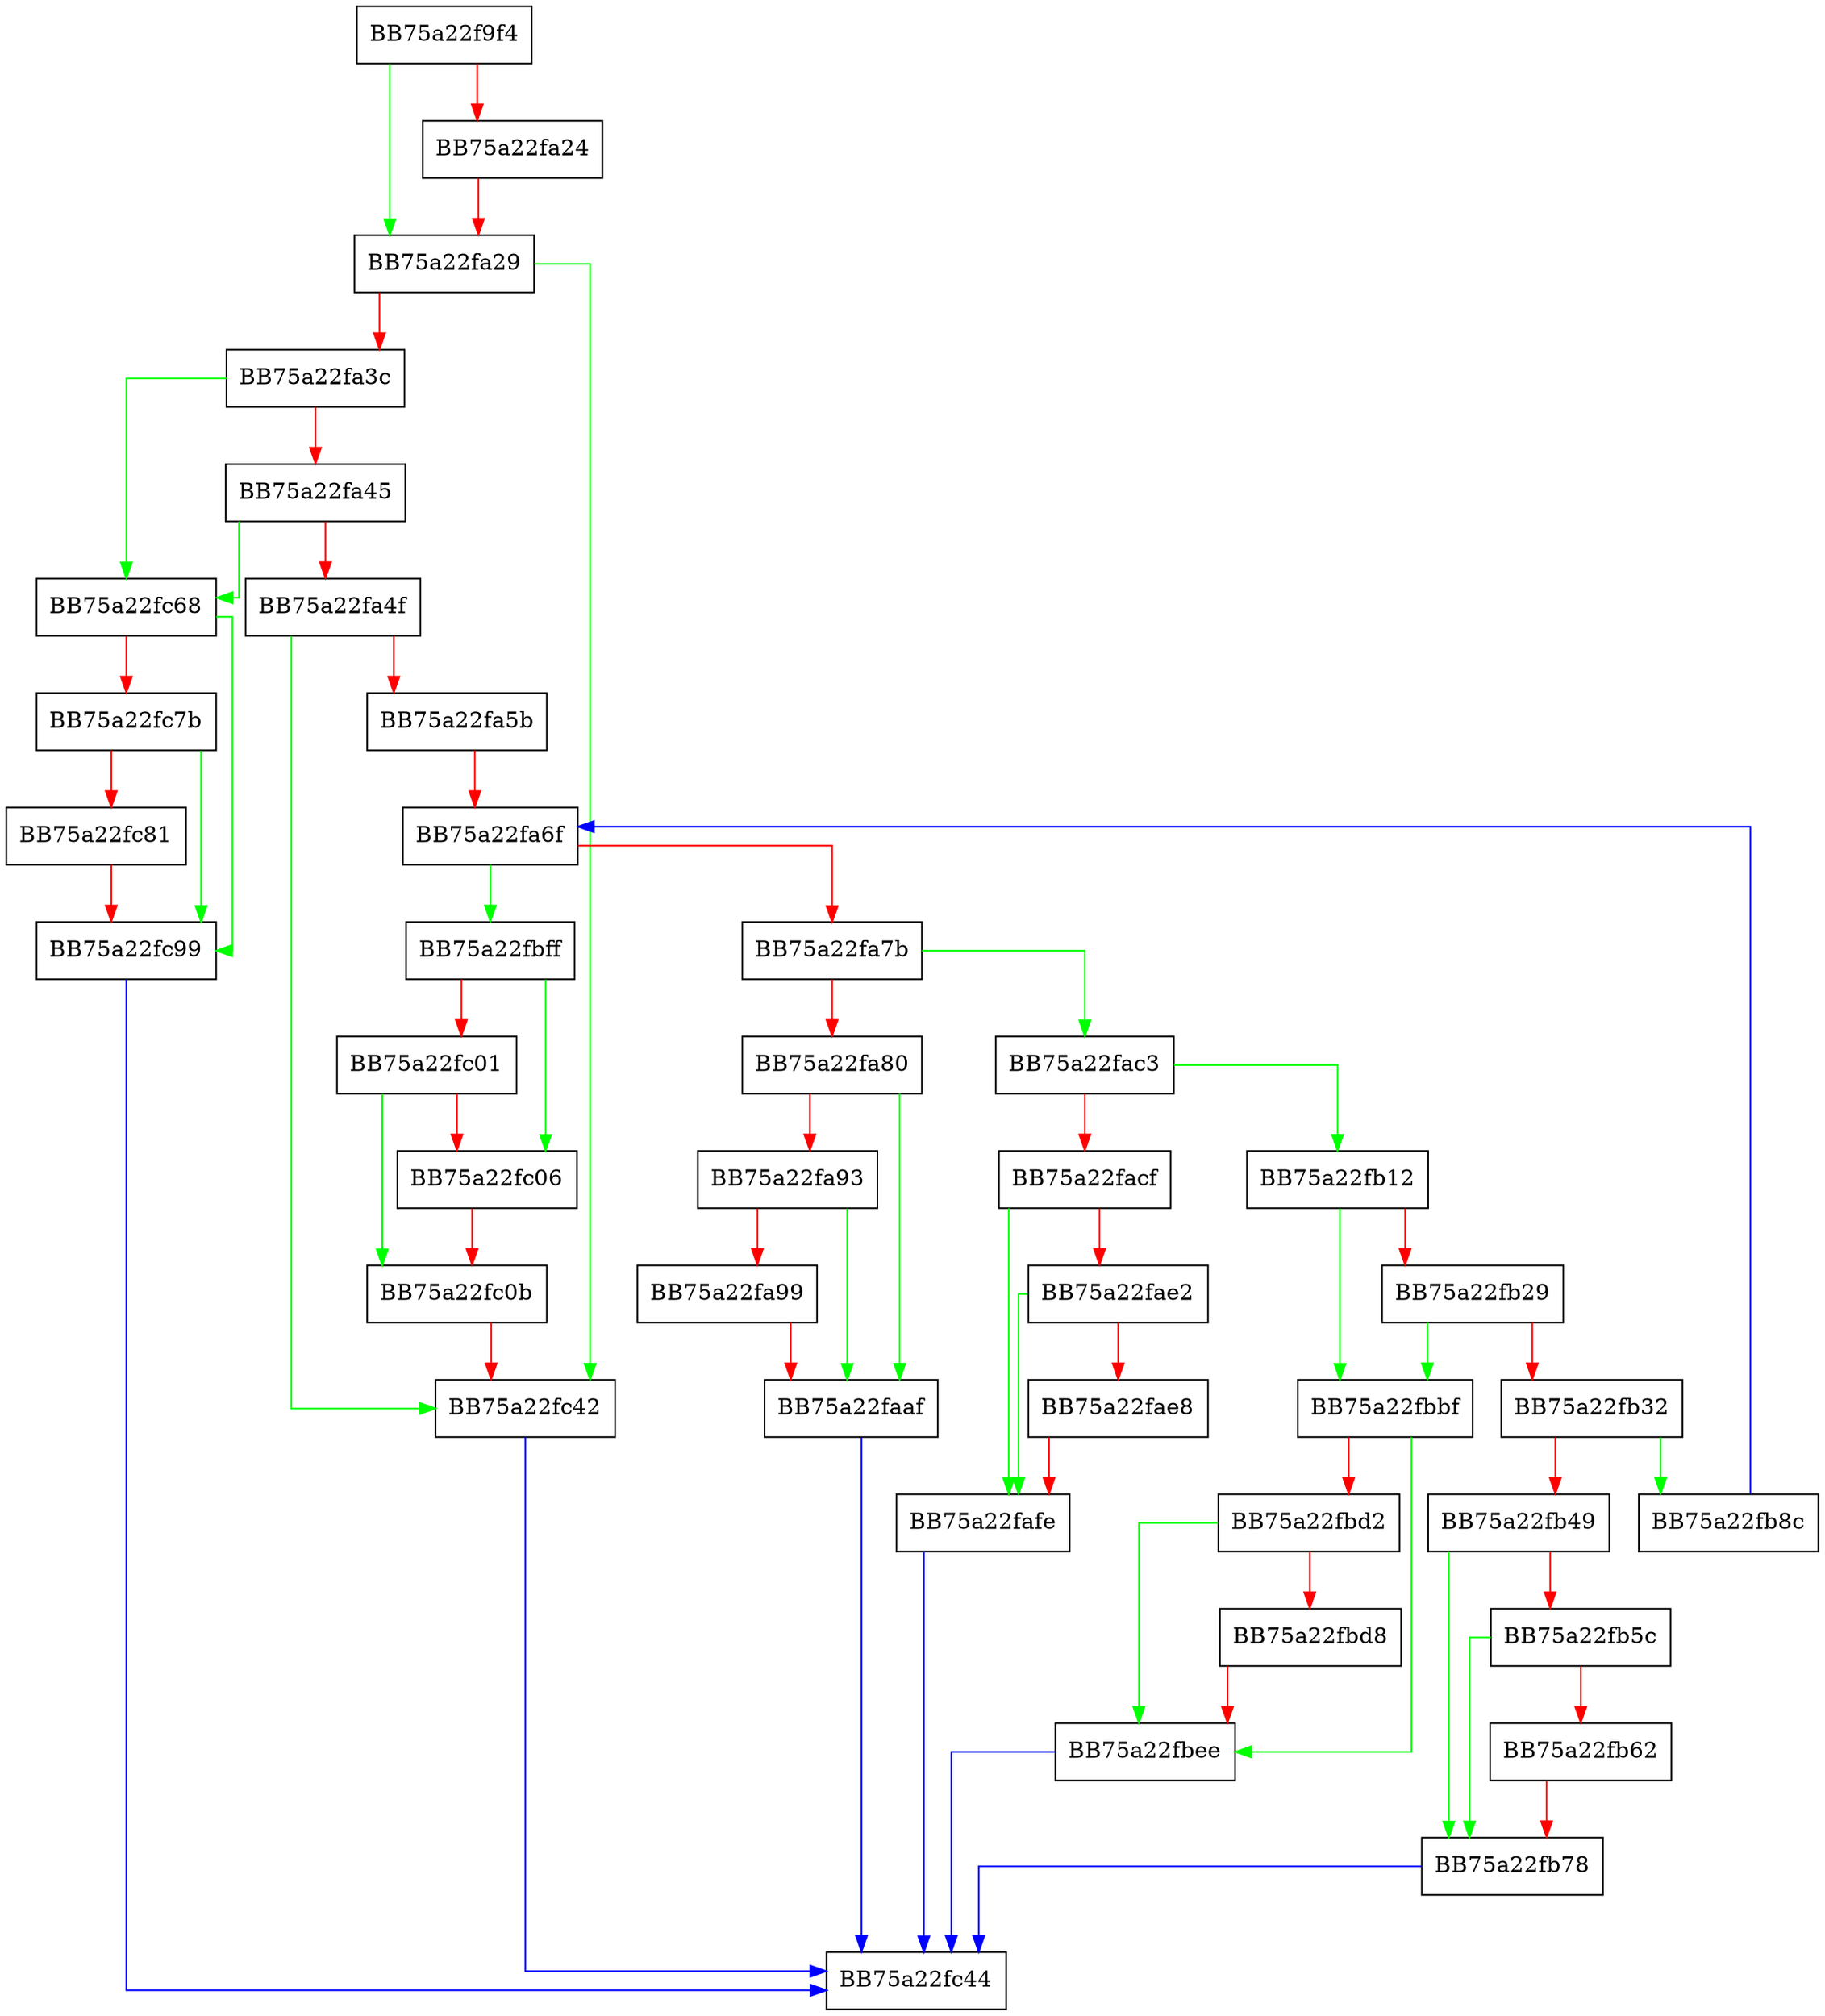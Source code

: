 digraph ExtractSigData {
  node [shape="box"];
  graph [splines=ortho];
  BB75a22f9f4 -> BB75a22fa29 [color="green"];
  BB75a22f9f4 -> BB75a22fa24 [color="red"];
  BB75a22fa24 -> BB75a22fa29 [color="red"];
  BB75a22fa29 -> BB75a22fc42 [color="green"];
  BB75a22fa29 -> BB75a22fa3c [color="red"];
  BB75a22fa3c -> BB75a22fc68 [color="green"];
  BB75a22fa3c -> BB75a22fa45 [color="red"];
  BB75a22fa45 -> BB75a22fc68 [color="green"];
  BB75a22fa45 -> BB75a22fa4f [color="red"];
  BB75a22fa4f -> BB75a22fc42 [color="green"];
  BB75a22fa4f -> BB75a22fa5b [color="red"];
  BB75a22fa5b -> BB75a22fa6f [color="red"];
  BB75a22fa6f -> BB75a22fbff [color="green"];
  BB75a22fa6f -> BB75a22fa7b [color="red"];
  BB75a22fa7b -> BB75a22fac3 [color="green"];
  BB75a22fa7b -> BB75a22fa80 [color="red"];
  BB75a22fa80 -> BB75a22faaf [color="green"];
  BB75a22fa80 -> BB75a22fa93 [color="red"];
  BB75a22fa93 -> BB75a22faaf [color="green"];
  BB75a22fa93 -> BB75a22fa99 [color="red"];
  BB75a22fa99 -> BB75a22faaf [color="red"];
  BB75a22faaf -> BB75a22fc44 [color="blue"];
  BB75a22fac3 -> BB75a22fb12 [color="green"];
  BB75a22fac3 -> BB75a22facf [color="red"];
  BB75a22facf -> BB75a22fafe [color="green"];
  BB75a22facf -> BB75a22fae2 [color="red"];
  BB75a22fae2 -> BB75a22fafe [color="green"];
  BB75a22fae2 -> BB75a22fae8 [color="red"];
  BB75a22fae8 -> BB75a22fafe [color="red"];
  BB75a22fafe -> BB75a22fc44 [color="blue"];
  BB75a22fb12 -> BB75a22fbbf [color="green"];
  BB75a22fb12 -> BB75a22fb29 [color="red"];
  BB75a22fb29 -> BB75a22fbbf [color="green"];
  BB75a22fb29 -> BB75a22fb32 [color="red"];
  BB75a22fb32 -> BB75a22fb8c [color="green"];
  BB75a22fb32 -> BB75a22fb49 [color="red"];
  BB75a22fb49 -> BB75a22fb78 [color="green"];
  BB75a22fb49 -> BB75a22fb5c [color="red"];
  BB75a22fb5c -> BB75a22fb78 [color="green"];
  BB75a22fb5c -> BB75a22fb62 [color="red"];
  BB75a22fb62 -> BB75a22fb78 [color="red"];
  BB75a22fb78 -> BB75a22fc44 [color="blue"];
  BB75a22fb8c -> BB75a22fa6f [color="blue"];
  BB75a22fbbf -> BB75a22fbee [color="green"];
  BB75a22fbbf -> BB75a22fbd2 [color="red"];
  BB75a22fbd2 -> BB75a22fbee [color="green"];
  BB75a22fbd2 -> BB75a22fbd8 [color="red"];
  BB75a22fbd8 -> BB75a22fbee [color="red"];
  BB75a22fbee -> BB75a22fc44 [color="blue"];
  BB75a22fbff -> BB75a22fc06 [color="green"];
  BB75a22fbff -> BB75a22fc01 [color="red"];
  BB75a22fc01 -> BB75a22fc0b [color="green"];
  BB75a22fc01 -> BB75a22fc06 [color="red"];
  BB75a22fc06 -> BB75a22fc0b [color="red"];
  BB75a22fc0b -> BB75a22fc42 [color="red"];
  BB75a22fc42 -> BB75a22fc44 [color="blue"];
  BB75a22fc68 -> BB75a22fc99 [color="green"];
  BB75a22fc68 -> BB75a22fc7b [color="red"];
  BB75a22fc7b -> BB75a22fc99 [color="green"];
  BB75a22fc7b -> BB75a22fc81 [color="red"];
  BB75a22fc81 -> BB75a22fc99 [color="red"];
  BB75a22fc99 -> BB75a22fc44 [color="blue"];
}